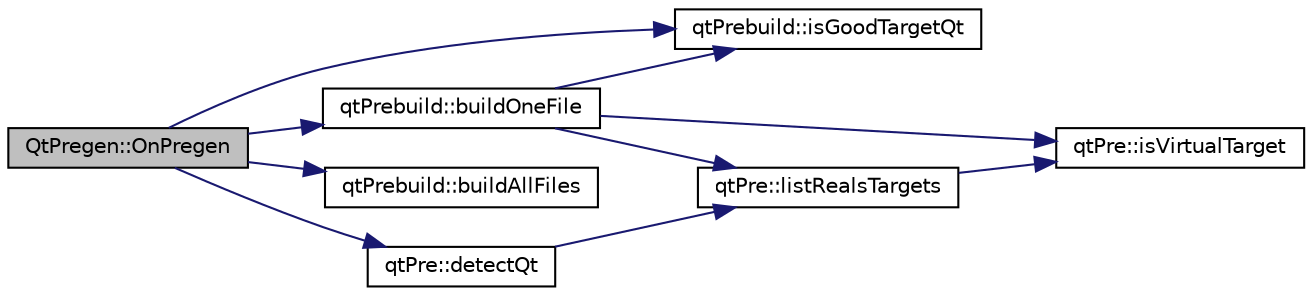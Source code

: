 digraph "QtPregen::OnPregen"
{
  edge [fontname="Helvetica",fontsize="10",labelfontname="Helvetica",labelfontsize="10"];
  node [fontname="Helvetica",fontsize="10",shape=record];
  rankdir="LR";
  Node85 [label="QtPregen::OnPregen",height=0.2,width=0.4,color="black", fillcolor="grey75", style="filled", fontcolor="black"];
  Node85 -> Node86 [color="midnightblue",fontsize="10",style="solid",fontname="Helvetica"];
  Node86 [label="qtPre::detectQt",height=0.2,width=0.4,color="black", fillcolor="white", style="filled",URL="$classqt_pre.html#a1cf253174787aa571e6735f050f8268b"];
  Node86 -> Node87 [color="midnightblue",fontsize="10",style="solid",fontname="Helvetica"];
  Node87 [label="qtPre::listRealsTargets",height=0.2,width=0.4,color="black", fillcolor="white", style="filled",URL="$classqt_pre.html#a0318da64b4fa1fd8cc742e8c4cb63758"];
  Node87 -> Node88 [color="midnightblue",fontsize="10",style="solid",fontname="Helvetica"];
  Node88 [label="qtPre::isVirtualTarget",height=0.2,width=0.4,color="black", fillcolor="white", style="filled",URL="$classqt_pre.html#a98ee0101daa9909cb81179568dff51aa"];
  Node85 -> Node89 [color="midnightblue",fontsize="10",style="solid",fontname="Helvetica"];
  Node89 [label="qtPrebuild::isGoodTargetQt",height=0.2,width=0.4,color="black", fillcolor="white", style="filled",URL="$classqt_prebuild.html#a7c2a29f15fb2fef9a78b519389f2be67"];
  Node85 -> Node90 [color="midnightblue",fontsize="10",style="solid",fontname="Helvetica"];
  Node90 [label="qtPrebuild::buildAllFiles",height=0.2,width=0.4,color="black", fillcolor="white", style="filled",URL="$classqt_prebuild.html#ab15c53643ec0a8030c76b69571daff40"];
  Node85 -> Node91 [color="midnightblue",fontsize="10",style="solid",fontname="Helvetica"];
  Node91 [label="qtPrebuild::buildOneFile",height=0.2,width=0.4,color="black", fillcolor="white", style="filled",URL="$classqt_prebuild.html#ac39d1f1feae7ed4e66681a427ed32fc4"];
  Node91 -> Node88 [color="midnightblue",fontsize="10",style="solid",fontname="Helvetica"];
  Node91 -> Node87 [color="midnightblue",fontsize="10",style="solid",fontname="Helvetica"];
  Node91 -> Node89 [color="midnightblue",fontsize="10",style="solid",fontname="Helvetica"];
}
